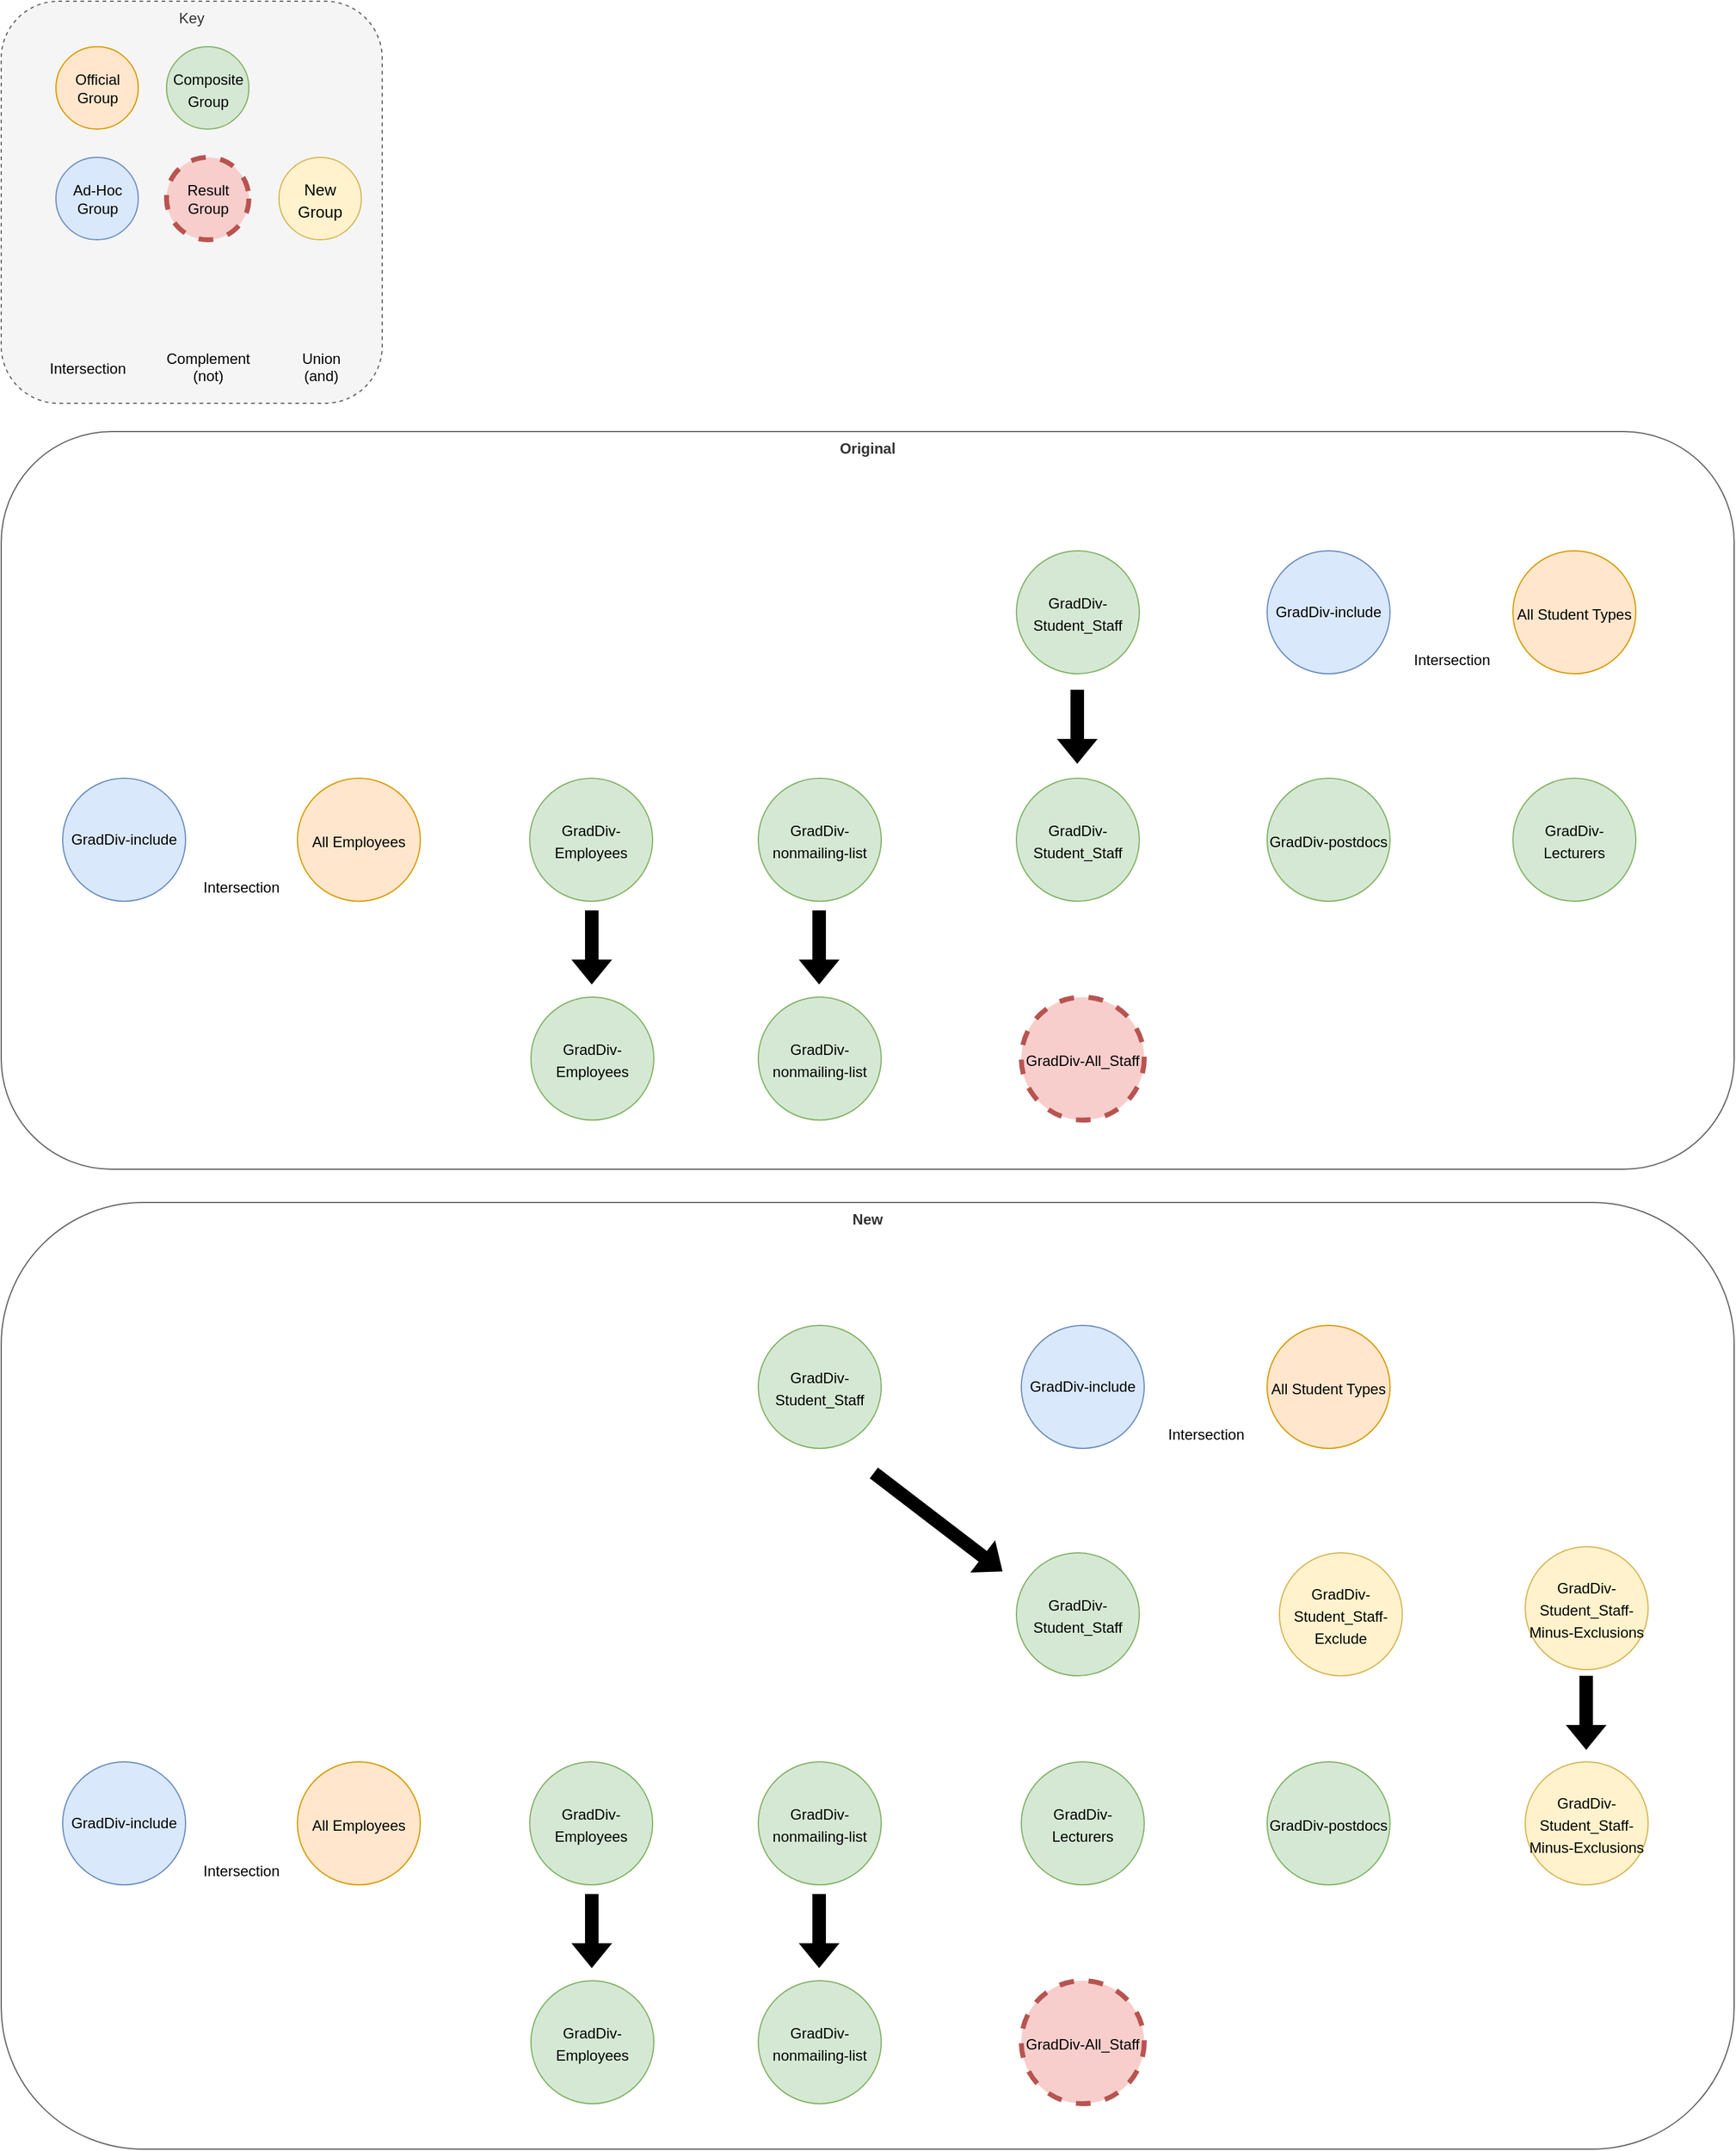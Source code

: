 <mxfile version="21.1.8" type="github">
  <diagram id="3228e29e-7158-1315-38df-8450db1d8a1d" name="Page-1">
    <mxGraphModel dx="4544" dy="1137" grid="1" gridSize="10" guides="1" tooltips="1" connect="1" arrows="1" fold="1" page="1" pageScale="1" pageWidth="1169" pageHeight="827" background="none" math="0" shadow="0">
      <root>
        <mxCell id="0" />
        <mxCell id="1" parent="0" />
        <mxCell id="iQ8cCC7Z_S4U6pTmPQgQ-21691" value="&lt;b&gt;New&lt;/b&gt;" style="rounded=1;whiteSpace=wrap;html=1;fontSize=12;fontColor=#333333;fillColor=none;verticalAlign=top;strokeColor=#666666;" vertex="1" parent="1">
          <mxGeometry x="-1620" y="987" width="1410" height="770" as="geometry" />
        </mxCell>
        <mxCell id="QYALVXL8oTtBSw0v3C-n-21735" value="Key" style="rounded=1;whiteSpace=wrap;html=1;fontSize=12;fontColor=#333333;fillColor=#f5f5f5;verticalAlign=top;dashed=1;strokeColor=#666666;" parent="1" vertex="1">
          <mxGeometry x="-1620" y="10" width="310" height="327" as="geometry" />
        </mxCell>
        <mxCell id="QYALVXL8oTtBSw0v3C-n-21685" value="&lt;b&gt;Original&lt;/b&gt;" style="rounded=1;whiteSpace=wrap;html=1;fontSize=12;fontColor=#333333;fillColor=none;verticalAlign=top;strokeColor=#666666;" parent="1" vertex="1">
          <mxGeometry x="-1620" y="360" width="1410" height="600" as="geometry" />
        </mxCell>
        <mxCell id="QYALVXL8oTtBSw0v3C-n-21664" value="&lt;font style=&quot;font-size: 12px;&quot;&gt;GradDiv-All_Staff&lt;/font&gt;" style="ellipse;whiteSpace=wrap;html=1;aspect=fixed;fontSize=15;fillColor=#f8cecc;strokeColor=#b85450;strokeWidth=4;dashed=1;" parent="1" vertex="1">
          <mxGeometry x="-790" y="820" width="100" height="100" as="geometry" />
        </mxCell>
        <mxCell id="QYALVXL8oTtBSw0v3C-n-21665" value="&lt;font style=&quot;font-size: 12px;&quot;&gt;GradDiv-nonmailing-list&lt;/font&gt;" style="ellipse;whiteSpace=wrap;html=1;aspect=fixed;fontSize=15;fillColor=#d5e8d4;strokeColor=#82b366;" parent="1" vertex="1">
          <mxGeometry x="-1004" y="642" width="100" height="100" as="geometry" />
        </mxCell>
        <mxCell id="QYALVXL8oTtBSw0v3C-n-21666" value="Intersection" style="shape=image;html=1;verticalAlign=top;verticalLabelPosition=bottom;labelBackgroundColor=none;imageAspect=0;aspect=fixed;image=https://cdn0.iconfinder.com/data/icons/phosphor-regular-vol-3/256/intersect-128.png;fontSize=12;fontColor=default;fillColor=#B18754;" parent="1" vertex="1">
          <mxGeometry x="-1575.5" y="244.5" width="50" height="50" as="geometry" />
        </mxCell>
        <mxCell id="QYALVXL8oTtBSw0v3C-n-21673" value="&lt;font style=&quot;font-size: 12px;&quot;&gt;GradDiv-Employees&lt;/font&gt;" style="ellipse;whiteSpace=wrap;html=1;aspect=fixed;fontSize=15;fillColor=#d5e8d4;strokeColor=#82b366;" parent="1" vertex="1">
          <mxGeometry x="-1189" y="820" width="100" height="100" as="geometry" />
        </mxCell>
        <mxCell id="QYALVXL8oTtBSw0v3C-n-21674" value="" style="shape=image;html=1;verticalAlign=top;verticalLabelPosition=bottom;labelBackgroundColor=#ffffff;imageAspect=0;aspect=fixed;image=https://cdn0.iconfinder.com/data/icons/math-business-icon-set/93/1_5-128.png;fontSize=12;fontColor=default;fillColor=#B18754;" parent="1" vertex="1">
          <mxGeometry x="-879" y="845" width="50" height="50" as="geometry" />
        </mxCell>
        <mxCell id="QYALVXL8oTtBSw0v3C-n-21677" value="&lt;font style=&quot;font-size: 12px;&quot;&gt;All Employees&lt;/font&gt;" style="ellipse;whiteSpace=wrap;html=1;aspect=fixed;fontSize=15;fillColor=#ffe6cc;strokeColor=#d79b00;" parent="1" vertex="1">
          <mxGeometry x="-1379" y="642" width="100" height="100" as="geometry" />
        </mxCell>
        <mxCell id="QYALVXL8oTtBSw0v3C-n-21678" value="" style="shape=image;html=1;verticalAlign=top;verticalLabelPosition=bottom;labelBackgroundColor=#ffffff;imageAspect=0;aspect=fixed;image=https://cdn0.iconfinder.com/data/icons/math-business-icon-set/93/1_5-128.png;fontSize=12;fontColor=default;fillColor=#B18754;" parent="1" vertex="1">
          <mxGeometry x="-879" y="667" width="50" height="50" as="geometry" />
        </mxCell>
        <mxCell id="QYALVXL8oTtBSw0v3C-n-21681" value="Official Group" style="ellipse;whiteSpace=wrap;html=1;aspect=fixed;fontSize=12;fillColor=#ffe6cc;strokeColor=#d79b00;" parent="1" vertex="1">
          <mxGeometry x="-1575.5" y="47" width="67" height="67" as="geometry" />
        </mxCell>
        <mxCell id="QYALVXL8oTtBSw0v3C-n-21682" value="&lt;font style=&quot;font-size: 12px;&quot;&gt;Composite Group&lt;br&gt;&lt;/font&gt;" style="ellipse;whiteSpace=wrap;html=1;aspect=fixed;fontSize=15;fillColor=#d5e8d4;strokeColor=#82b366;" parent="1" vertex="1">
          <mxGeometry x="-1485.5" y="47" width="67" height="67" as="geometry" />
        </mxCell>
        <mxCell id="QYALVXL8oTtBSw0v3C-n-21683" value="Ad-Hoc Group" style="ellipse;whiteSpace=wrap;html=1;aspect=fixed;fontSize=12;fillColor=#dae8fc;strokeColor=#6c8ebf;" parent="1" vertex="1">
          <mxGeometry x="-1575.5" y="137" width="67" height="67" as="geometry" />
        </mxCell>
        <mxCell id="QYALVXL8oTtBSw0v3C-n-21684" value="Result Group" style="ellipse;whiteSpace=wrap;html=1;aspect=fixed;fontSize=12;fillColor=#f8cecc;strokeColor=#b85450;strokeWidth=4;perimeterSpacing=0;dashed=1;" parent="1" vertex="1">
          <mxGeometry x="-1485.5" y="137" width="67" height="67" as="geometry" />
        </mxCell>
        <mxCell id="QYALVXL8oTtBSw0v3C-n-21702" value="Complement&lt;br&gt;(not)" style="shape=image;html=1;verticalAlign=top;verticalLabelPosition=bottom;labelBackgroundColor=none;imageAspect=0;aspect=fixed;image=https://cdn4.iconfinder.com/data/icons/ionicons/512/icon-ios7-minus-outline-128.png;fontSize=12;fontColor=default;fillColor=#B18754;" parent="1" vertex="1">
          <mxGeometry x="-1477" y="237" width="50" height="50" as="geometry" />
        </mxCell>
        <mxCell id="QYALVXL8oTtBSw0v3C-n-21703" value="Union&lt;br&gt;(and)" style="shape=image;html=1;verticalAlign=top;verticalLabelPosition=bottom;labelBackgroundColor=none;imageAspect=0;aspect=fixed;image=https://cdn4.iconfinder.com/data/icons/ionicons/512/icon-ios7-plus-outline-128.png;fontSize=12;fontColor=default;fillColor=#B18754;" parent="1" vertex="1">
          <mxGeometry x="-1385.5" y="237" width="50" height="50" as="geometry" />
        </mxCell>
        <mxCell id="QYALVXL8oTtBSw0v3C-n-21733" value="&lt;font style=&quot;font-size: 13px;&quot;&gt;New Group&lt;br&gt;&lt;/font&gt;" style="ellipse;whiteSpace=wrap;html=1;aspect=fixed;fontSize=15;fillColor=#fff2cc;strokeColor=#d6b656;" parent="1" vertex="1">
          <mxGeometry x="-1394" y="137" width="67" height="67" as="geometry" />
        </mxCell>
        <mxCell id="iQ8cCC7Z_S4U6pTmPQgQ-21640" value="" style="shape=image;html=1;verticalAlign=top;verticalLabelPosition=bottom;labelBackgroundColor=#ffffff;imageAspect=0;aspect=fixed;image=https://cdn4.iconfinder.com/data/icons/ionicons/512/icon-ios7-minus-outline-128.png;fontSize=12;fontColor=default;fillColor=#B18754;" vertex="1" parent="1">
          <mxGeometry x="-1071" y="845" width="50" height="50" as="geometry" />
        </mxCell>
        <mxCell id="iQ8cCC7Z_S4U6pTmPQgQ-21641" value="&lt;font style=&quot;font-size: 12px;&quot;&gt;GradDiv-nonmailing-list&lt;/font&gt;" style="ellipse;whiteSpace=wrap;html=1;aspect=fixed;fontSize=15;fillColor=#d5e8d4;strokeColor=#82b366;" vertex="1" parent="1">
          <mxGeometry x="-1004" y="820" width="100" height="100" as="geometry" />
        </mxCell>
        <mxCell id="iQ8cCC7Z_S4U6pTmPQgQ-21642" value="" style="shape=flexArrow;endArrow=classic;html=1;rounded=0;fontSize=12;fontColor=default;fillColor=#000000;" edge="1" parent="1">
          <mxGeometry width="50" height="50" relative="1" as="geometry">
            <mxPoint x="-954.5" y="749.5" as="sourcePoint" />
            <mxPoint x="-954.5" y="809.5" as="targetPoint" />
          </mxGeometry>
        </mxCell>
        <mxCell id="iQ8cCC7Z_S4U6pTmPQgQ-21643" value="&lt;font style=&quot;font-size: 12px;&quot;&gt;GradDiv-Lecturers&lt;/font&gt;" style="ellipse;whiteSpace=wrap;html=1;aspect=fixed;fontSize=15;fillColor=#d5e8d4;strokeColor=#82b366;" vertex="1" parent="1">
          <mxGeometry x="-390" y="642" width="100" height="100" as="geometry" />
        </mxCell>
        <mxCell id="iQ8cCC7Z_S4U6pTmPQgQ-21644" value="" style="shape=image;html=1;verticalAlign=top;verticalLabelPosition=bottom;labelBackgroundColor=#ffffff;imageAspect=0;aspect=fixed;image=https://cdn4.iconfinder.com/data/icons/ionicons/512/icon-ios7-plus-outline-128.png;fontSize=12;fontColor=default;fillColor=#B18754;" vertex="1" parent="1">
          <mxGeometry x="-660" y="667" width="50" height="50" as="geometry" />
        </mxCell>
        <mxCell id="iQ8cCC7Z_S4U6pTmPQgQ-21645" value="&lt;font style=&quot;font-size: 12px;&quot;&gt;GradDiv-postdocs&lt;/font&gt;" style="ellipse;whiteSpace=wrap;html=1;aspect=fixed;fontSize=15;fillColor=#d5e8d4;strokeColor=#82b366;" vertex="1" parent="1">
          <mxGeometry x="-590" y="642" width="100" height="100" as="geometry" />
        </mxCell>
        <mxCell id="iQ8cCC7Z_S4U6pTmPQgQ-21646" value="" style="shape=image;html=1;verticalAlign=top;verticalLabelPosition=bottom;labelBackgroundColor=#ffffff;imageAspect=0;aspect=fixed;image=https://cdn4.iconfinder.com/data/icons/ionicons/512/icon-ios7-plus-outline-128.png;fontSize=12;fontColor=default;fillColor=#B18754;" vertex="1" parent="1">
          <mxGeometry x="-467" y="667" width="50" height="50" as="geometry" />
        </mxCell>
        <mxCell id="iQ8cCC7Z_S4U6pTmPQgQ-21647" value="&lt;font style=&quot;font-size: 12px;&quot;&gt;GradDiv-Student_Staff&lt;/font&gt;" style="ellipse;whiteSpace=wrap;html=1;aspect=fixed;fontSize=15;fillColor=#d5e8d4;strokeColor=#82b366;" vertex="1" parent="1">
          <mxGeometry x="-794" y="642" width="100" height="100" as="geometry" />
        </mxCell>
        <mxCell id="iQ8cCC7Z_S4U6pTmPQgQ-21648" value="" style="shape=flexArrow;endArrow=classic;html=1;rounded=0;fontSize=12;fontColor=default;fillColor=#000000;" edge="1" parent="1">
          <mxGeometry width="50" height="50" relative="1" as="geometry">
            <mxPoint x="-1139.5" y="749.5" as="sourcePoint" />
            <mxPoint x="-1139.5" y="809.5" as="targetPoint" />
          </mxGeometry>
        </mxCell>
        <mxCell id="iQ8cCC7Z_S4U6pTmPQgQ-21649" value="&lt;font style=&quot;font-size: 12px;&quot;&gt;GradDiv-include&lt;/font&gt;" style="ellipse;whiteSpace=wrap;html=1;aspect=fixed;fontSize=12;fillColor=#dae8fc;strokeColor=#6c8ebf;" vertex="1" parent="1">
          <mxGeometry x="-1570" y="642" width="100" height="100" as="geometry" />
        </mxCell>
        <mxCell id="iQ8cCC7Z_S4U6pTmPQgQ-21650" value="Intersection" style="shape=image;html=1;verticalAlign=top;verticalLabelPosition=bottom;labelBackgroundColor=none;imageAspect=0;aspect=fixed;image=https://cdn0.iconfinder.com/data/icons/phosphor-regular-vol-3/256/intersect-128.png;fontSize=12;fontColor=default;fillColor=#B18754;" vertex="1" parent="1">
          <mxGeometry x="-1450" y="667" width="50" height="50" as="geometry" />
        </mxCell>
        <mxCell id="iQ8cCC7Z_S4U6pTmPQgQ-21651" value="&lt;font style=&quot;font-size: 12px;&quot;&gt;GradDiv-Employees&lt;/font&gt;" style="ellipse;whiteSpace=wrap;html=1;aspect=fixed;fontSize=15;fillColor=#d5e8d4;strokeColor=#82b366;" vertex="1" parent="1">
          <mxGeometry x="-1190" y="642" width="100" height="100" as="geometry" />
        </mxCell>
        <mxCell id="iQ8cCC7Z_S4U6pTmPQgQ-21652" value="" style="shape=image;html=1;verticalAlign=top;verticalLabelPosition=bottom;labelBackgroundColor=#ffffff;imageAspect=0;aspect=fixed;image=https://cdn0.iconfinder.com/data/icons/math-business-icon-set/93/1_5-128.png;fontSize=12;fontColor=default;fillColor=#B18754;" vertex="1" parent="1">
          <mxGeometry x="-1260" y="667" width="50" height="50" as="geometry" />
        </mxCell>
        <mxCell id="iQ8cCC7Z_S4U6pTmPQgQ-21653" value="&lt;font style=&quot;font-size: 12px;&quot;&gt;GradDiv-Student_Staff&lt;/font&gt;" style="ellipse;whiteSpace=wrap;html=1;aspect=fixed;fontSize=15;fillColor=#d5e8d4;strokeColor=#82b366;" vertex="1" parent="1">
          <mxGeometry x="-794" y="457" width="100" height="100" as="geometry" />
        </mxCell>
        <mxCell id="iQ8cCC7Z_S4U6pTmPQgQ-21655" value="&lt;font style=&quot;font-size: 12px;&quot;&gt;GradDiv-include&lt;/font&gt;" style="ellipse;whiteSpace=wrap;html=1;aspect=fixed;fontSize=12;fillColor=#dae8fc;strokeColor=#6c8ebf;" vertex="1" parent="1">
          <mxGeometry x="-590" y="457" width="100" height="100" as="geometry" />
        </mxCell>
        <mxCell id="iQ8cCC7Z_S4U6pTmPQgQ-21656" value="&lt;font style=&quot;font-size: 12px;&quot;&gt;All Student Types&lt;/font&gt;" style="ellipse;whiteSpace=wrap;html=1;aspect=fixed;fontSize=15;fillColor=#ffe6cc;strokeColor=#d79b00;" vertex="1" parent="1">
          <mxGeometry x="-390" y="457" width="100" height="100" as="geometry" />
        </mxCell>
        <mxCell id="iQ8cCC7Z_S4U6pTmPQgQ-21657" value="Intersection" style="shape=image;html=1;verticalAlign=top;verticalLabelPosition=bottom;labelBackgroundColor=none;imageAspect=0;aspect=fixed;image=https://cdn0.iconfinder.com/data/icons/phosphor-regular-vol-3/256/intersect-128.png;fontSize=12;fontColor=default;fillColor=#B18754;" vertex="1" parent="1">
          <mxGeometry x="-465.5" y="482" width="50" height="50" as="geometry" />
        </mxCell>
        <mxCell id="iQ8cCC7Z_S4U6pTmPQgQ-21658" value="" style="shape=image;html=1;verticalAlign=top;verticalLabelPosition=bottom;labelBackgroundColor=#ffffff;imageAspect=0;aspect=fixed;image=https://cdn0.iconfinder.com/data/icons/math-business-icon-set/93/1_5-128.png;fontSize=12;fontColor=default;fillColor=#B18754;" vertex="1" parent="1">
          <mxGeometry x="-679" y="482" width="50" height="50" as="geometry" />
        </mxCell>
        <mxCell id="iQ8cCC7Z_S4U6pTmPQgQ-21660" value="&lt;font style=&quot;font-size: 12px;&quot;&gt;GradDiv-All_Staff&lt;/font&gt;" style="ellipse;whiteSpace=wrap;html=1;aspect=fixed;fontSize=15;fillColor=#f8cecc;strokeColor=#b85450;strokeWidth=4;dashed=1;" vertex="1" parent="1">
          <mxGeometry x="-790" y="1620" width="100" height="100" as="geometry" />
        </mxCell>
        <mxCell id="iQ8cCC7Z_S4U6pTmPQgQ-21661" value="&lt;font style=&quot;font-size: 12px;&quot;&gt;GradDiv-nonmailing-list&lt;/font&gt;" style="ellipse;whiteSpace=wrap;html=1;aspect=fixed;fontSize=15;fillColor=#d5e8d4;strokeColor=#82b366;" vertex="1" parent="1">
          <mxGeometry x="-1004" y="1442" width="100" height="100" as="geometry" />
        </mxCell>
        <mxCell id="iQ8cCC7Z_S4U6pTmPQgQ-21662" value="&lt;font style=&quot;font-size: 12px;&quot;&gt;GradDiv-Employees&lt;/font&gt;" style="ellipse;whiteSpace=wrap;html=1;aspect=fixed;fontSize=15;fillColor=#d5e8d4;strokeColor=#82b366;" vertex="1" parent="1">
          <mxGeometry x="-1189" y="1620" width="100" height="100" as="geometry" />
        </mxCell>
        <mxCell id="iQ8cCC7Z_S4U6pTmPQgQ-21663" value="" style="shape=image;html=1;verticalAlign=top;verticalLabelPosition=bottom;labelBackgroundColor=#ffffff;imageAspect=0;aspect=fixed;image=https://cdn0.iconfinder.com/data/icons/math-business-icon-set/93/1_5-128.png;fontSize=12;fontColor=default;fillColor=#B18754;" vertex="1" parent="1">
          <mxGeometry x="-879" y="1645" width="50" height="50" as="geometry" />
        </mxCell>
        <mxCell id="iQ8cCC7Z_S4U6pTmPQgQ-21664" value="&lt;font style=&quot;font-size: 12px;&quot;&gt;All Employees&lt;/font&gt;" style="ellipse;whiteSpace=wrap;html=1;aspect=fixed;fontSize=15;fillColor=#ffe6cc;strokeColor=#d79b00;" vertex="1" parent="1">
          <mxGeometry x="-1379" y="1442" width="100" height="100" as="geometry" />
        </mxCell>
        <mxCell id="iQ8cCC7Z_S4U6pTmPQgQ-21665" value="" style="shape=image;html=1;verticalAlign=top;verticalLabelPosition=bottom;labelBackgroundColor=#ffffff;imageAspect=0;aspect=fixed;image=https://cdn0.iconfinder.com/data/icons/math-business-icon-set/93/1_5-128.png;fontSize=12;fontColor=default;fillColor=#B18754;" vertex="1" parent="1">
          <mxGeometry x="-879" y="1467" width="50" height="50" as="geometry" />
        </mxCell>
        <mxCell id="iQ8cCC7Z_S4U6pTmPQgQ-21666" value="" style="shape=image;html=1;verticalAlign=top;verticalLabelPosition=bottom;labelBackgroundColor=#ffffff;imageAspect=0;aspect=fixed;image=https://cdn4.iconfinder.com/data/icons/ionicons/512/icon-ios7-minus-outline-128.png;fontSize=12;fontColor=default;fillColor=#B18754;" vertex="1" parent="1">
          <mxGeometry x="-1071" y="1645" width="50" height="50" as="geometry" />
        </mxCell>
        <mxCell id="iQ8cCC7Z_S4U6pTmPQgQ-21667" value="&lt;font style=&quot;font-size: 12px;&quot;&gt;GradDiv-nonmailing-list&lt;/font&gt;" style="ellipse;whiteSpace=wrap;html=1;aspect=fixed;fontSize=15;fillColor=#d5e8d4;strokeColor=#82b366;" vertex="1" parent="1">
          <mxGeometry x="-1004" y="1620" width="100" height="100" as="geometry" />
        </mxCell>
        <mxCell id="iQ8cCC7Z_S4U6pTmPQgQ-21668" value="" style="shape=flexArrow;endArrow=classic;html=1;rounded=0;fontSize=12;fontColor=default;fillColor=#000000;" edge="1" parent="1">
          <mxGeometry width="50" height="50" relative="1" as="geometry">
            <mxPoint x="-954.5" y="1549.5" as="sourcePoint" />
            <mxPoint x="-954.5" y="1609.5" as="targetPoint" />
          </mxGeometry>
        </mxCell>
        <mxCell id="iQ8cCC7Z_S4U6pTmPQgQ-21669" value="&lt;font style=&quot;font-size: 12px;&quot;&gt;GradDiv-Lecturers&lt;/font&gt;" style="ellipse;whiteSpace=wrap;html=1;aspect=fixed;fontSize=15;fillColor=#d5e8d4;strokeColor=#82b366;" vertex="1" parent="1">
          <mxGeometry x="-790" y="1442" width="100" height="100" as="geometry" />
        </mxCell>
        <mxCell id="iQ8cCC7Z_S4U6pTmPQgQ-21670" value="" style="shape=image;html=1;verticalAlign=top;verticalLabelPosition=bottom;labelBackgroundColor=#ffffff;imageAspect=0;aspect=fixed;image=https://cdn4.iconfinder.com/data/icons/ionicons/512/icon-ios7-plus-outline-128.png;fontSize=12;fontColor=default;fillColor=#B18754;" vertex="1" parent="1">
          <mxGeometry x="-660" y="1467" width="50" height="50" as="geometry" />
        </mxCell>
        <mxCell id="iQ8cCC7Z_S4U6pTmPQgQ-21671" value="&lt;font style=&quot;font-size: 12px;&quot;&gt;GradDiv-postdocs&lt;/font&gt;" style="ellipse;whiteSpace=wrap;html=1;aspect=fixed;fontSize=15;fillColor=#d5e8d4;strokeColor=#82b366;" vertex="1" parent="1">
          <mxGeometry x="-590" y="1442" width="100" height="100" as="geometry" />
        </mxCell>
        <mxCell id="iQ8cCC7Z_S4U6pTmPQgQ-21672" value="" style="shape=image;html=1;verticalAlign=top;verticalLabelPosition=bottom;labelBackgroundColor=#ffffff;imageAspect=0;aspect=fixed;image=https://cdn4.iconfinder.com/data/icons/ionicons/512/icon-ios7-plus-outline-128.png;fontSize=12;fontColor=default;fillColor=#B18754;" vertex="1" parent="1">
          <mxGeometry x="-467" y="1467" width="50" height="50" as="geometry" />
        </mxCell>
        <mxCell id="iQ8cCC7Z_S4U6pTmPQgQ-21673" value="&lt;font style=&quot;font-size: 12px;&quot;&gt;GradDiv-Student_Staff&lt;/font&gt;" style="ellipse;whiteSpace=wrap;html=1;aspect=fixed;fontSize=15;fillColor=#d5e8d4;strokeColor=#82b366;" vertex="1" parent="1">
          <mxGeometry x="-794" y="1272" width="100" height="100" as="geometry" />
        </mxCell>
        <mxCell id="iQ8cCC7Z_S4U6pTmPQgQ-21674" value="" style="shape=flexArrow;endArrow=classic;html=1;rounded=0;fontSize=12;fontColor=default;fillColor=#000000;" edge="1" parent="1">
          <mxGeometry width="50" height="50" relative="1" as="geometry">
            <mxPoint x="-1139.5" y="1549.5" as="sourcePoint" />
            <mxPoint x="-1139.5" y="1609.5" as="targetPoint" />
          </mxGeometry>
        </mxCell>
        <mxCell id="iQ8cCC7Z_S4U6pTmPQgQ-21675" value="&lt;font style=&quot;font-size: 12px;&quot;&gt;GradDiv-include&lt;/font&gt;" style="ellipse;whiteSpace=wrap;html=1;aspect=fixed;fontSize=12;fillColor=#dae8fc;strokeColor=#6c8ebf;" vertex="1" parent="1">
          <mxGeometry x="-1570" y="1442" width="100" height="100" as="geometry" />
        </mxCell>
        <mxCell id="iQ8cCC7Z_S4U6pTmPQgQ-21676" value="Intersection" style="shape=image;html=1;verticalAlign=top;verticalLabelPosition=bottom;labelBackgroundColor=none;imageAspect=0;aspect=fixed;image=https://cdn0.iconfinder.com/data/icons/phosphor-regular-vol-3/256/intersect-128.png;fontSize=12;fontColor=default;fillColor=#B18754;" vertex="1" parent="1">
          <mxGeometry x="-1450" y="1467" width="50" height="50" as="geometry" />
        </mxCell>
        <mxCell id="iQ8cCC7Z_S4U6pTmPQgQ-21677" value="&lt;font style=&quot;font-size: 12px;&quot;&gt;GradDiv-Employees&lt;/font&gt;" style="ellipse;whiteSpace=wrap;html=1;aspect=fixed;fontSize=15;fillColor=#d5e8d4;strokeColor=#82b366;" vertex="1" parent="1">
          <mxGeometry x="-1190" y="1442" width="100" height="100" as="geometry" />
        </mxCell>
        <mxCell id="iQ8cCC7Z_S4U6pTmPQgQ-21678" value="" style="shape=image;html=1;verticalAlign=top;verticalLabelPosition=bottom;labelBackgroundColor=#ffffff;imageAspect=0;aspect=fixed;image=https://cdn0.iconfinder.com/data/icons/math-business-icon-set/93/1_5-128.png;fontSize=12;fontColor=default;fillColor=#B18754;" vertex="1" parent="1">
          <mxGeometry x="-1260" y="1467" width="50" height="50" as="geometry" />
        </mxCell>
        <mxCell id="iQ8cCC7Z_S4U6pTmPQgQ-21679" value="&lt;font style=&quot;font-size: 12px;&quot;&gt;GradDiv-Student_Staff&lt;/font&gt;" style="ellipse;whiteSpace=wrap;html=1;aspect=fixed;fontSize=15;fillColor=#d5e8d4;strokeColor=#82b366;" vertex="1" parent="1">
          <mxGeometry x="-1004" y="1087" width="100" height="100" as="geometry" />
        </mxCell>
        <mxCell id="iQ8cCC7Z_S4U6pTmPQgQ-21680" value="" style="shape=flexArrow;endArrow=classic;html=1;rounded=0;fontSize=12;fontColor=default;fillColor=#000000;" edge="1" parent="1">
          <mxGeometry width="50" height="50" relative="1" as="geometry">
            <mxPoint x="-910" y="1207" as="sourcePoint" />
            <mxPoint x="-805.5" y="1287" as="targetPoint" />
          </mxGeometry>
        </mxCell>
        <mxCell id="iQ8cCC7Z_S4U6pTmPQgQ-21681" value="&lt;font style=&quot;font-size: 12px;&quot;&gt;GradDiv-include&lt;/font&gt;" style="ellipse;whiteSpace=wrap;html=1;aspect=fixed;fontSize=12;fillColor=#dae8fc;strokeColor=#6c8ebf;" vertex="1" parent="1">
          <mxGeometry x="-790" y="1087" width="100" height="100" as="geometry" />
        </mxCell>
        <mxCell id="iQ8cCC7Z_S4U6pTmPQgQ-21682" value="&lt;font style=&quot;font-size: 12px;&quot;&gt;All Student Types&lt;/font&gt;" style="ellipse;whiteSpace=wrap;html=1;aspect=fixed;fontSize=15;fillColor=#ffe6cc;strokeColor=#d79b00;" vertex="1" parent="1">
          <mxGeometry x="-590" y="1087" width="100" height="100" as="geometry" />
        </mxCell>
        <mxCell id="iQ8cCC7Z_S4U6pTmPQgQ-21683" value="Intersection" style="shape=image;html=1;verticalAlign=top;verticalLabelPosition=bottom;labelBackgroundColor=none;imageAspect=0;aspect=fixed;image=https://cdn0.iconfinder.com/data/icons/phosphor-regular-vol-3/256/intersect-128.png;fontSize=12;fontColor=default;fillColor=#B18754;" vertex="1" parent="1">
          <mxGeometry x="-665.5" y="1112" width="50" height="50" as="geometry" />
        </mxCell>
        <mxCell id="iQ8cCC7Z_S4U6pTmPQgQ-21684" value="" style="shape=image;html=1;verticalAlign=top;verticalLabelPosition=bottom;labelBackgroundColor=#ffffff;imageAspect=0;aspect=fixed;image=https://cdn0.iconfinder.com/data/icons/math-business-icon-set/93/1_5-128.png;fontSize=12;fontColor=default;fillColor=#B18754;" vertex="1" parent="1">
          <mxGeometry x="-879" y="1112" width="50" height="50" as="geometry" />
        </mxCell>
        <mxCell id="iQ8cCC7Z_S4U6pTmPQgQ-21685" value="" style="shape=image;html=1;verticalAlign=top;verticalLabelPosition=bottom;labelBackgroundColor=#ffffff;imageAspect=0;aspect=fixed;image=https://cdn0.iconfinder.com/data/icons/math-business-icon-set/93/1_5-128.png;fontSize=12;fontColor=default;fillColor=#B18754;" vertex="1" parent="1">
          <mxGeometry x="-450" y="1297" width="50" height="50" as="geometry" />
        </mxCell>
        <mxCell id="iQ8cCC7Z_S4U6pTmPQgQ-21686" value="&lt;font style=&quot;font-size: 12px;&quot;&gt;GradDiv-Student_Staff-Exclude&lt;/font&gt;" style="ellipse;whiteSpace=wrap;html=1;aspect=fixed;fontSize=15;fillColor=#fff2cc;strokeColor=#d6b656;" vertex="1" parent="1">
          <mxGeometry x="-580" y="1272" width="100" height="100" as="geometry" />
        </mxCell>
        <mxCell id="iQ8cCC7Z_S4U6pTmPQgQ-21687" value="" style="shape=image;html=1;verticalAlign=top;verticalLabelPosition=bottom;labelBackgroundColor=#ffffff;imageAspect=0;aspect=fixed;image=https://cdn4.iconfinder.com/data/icons/ionicons/512/icon-ios7-minus-outline-128.png;fontSize=12;fontColor=default;fillColor=#B18754;" vertex="1" parent="1">
          <mxGeometry x="-669" y="1297" width="50" height="50" as="geometry" />
        </mxCell>
        <mxCell id="iQ8cCC7Z_S4U6pTmPQgQ-21688" value="&lt;font style=&quot;font-size: 12px;&quot;&gt;GradDiv-Student_Staff-Minus-Exclusions&lt;/font&gt;" style="ellipse;whiteSpace=wrap;html=1;aspect=fixed;fontSize=15;fillColor=#fff2cc;strokeColor=#d6b656;" vertex="1" parent="1">
          <mxGeometry x="-380" y="1267" width="100" height="100" as="geometry" />
        </mxCell>
        <mxCell id="iQ8cCC7Z_S4U6pTmPQgQ-21689" value="&lt;font style=&quot;font-size: 12px;&quot;&gt;GradDiv-Student_Staff-Minus-Exclusions&lt;/font&gt;" style="ellipse;whiteSpace=wrap;html=1;aspect=fixed;fontSize=15;fillColor=#fff2cc;strokeColor=#d6b656;" vertex="1" parent="1">
          <mxGeometry x="-380" y="1442" width="100" height="100" as="geometry" />
        </mxCell>
        <mxCell id="iQ8cCC7Z_S4U6pTmPQgQ-21690" value="" style="shape=flexArrow;endArrow=classic;html=1;rounded=0;fontSize=12;fontColor=default;fillColor=#000000;" edge="1" parent="1">
          <mxGeometry width="50" height="50" relative="1" as="geometry">
            <mxPoint x="-330.4" y="1372" as="sourcePoint" />
            <mxPoint x="-330.4" y="1432" as="targetPoint" />
          </mxGeometry>
        </mxCell>
        <mxCell id="iQ8cCC7Z_S4U6pTmPQgQ-21692" value="" style="shape=flexArrow;endArrow=classic;html=1;rounded=0;fontSize=12;fontColor=default;fillColor=#000000;" edge="1" parent="1">
          <mxGeometry width="50" height="50" relative="1" as="geometry">
            <mxPoint x="-744.48" y="570" as="sourcePoint" />
            <mxPoint x="-744.48" y="630" as="targetPoint" />
          </mxGeometry>
        </mxCell>
      </root>
    </mxGraphModel>
  </diagram>
</mxfile>
